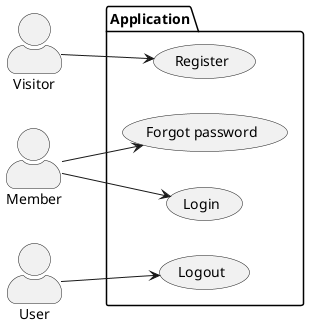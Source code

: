@startuml Authentication

skinparam actorStyle awesome
left to right direction

actor "Visitor" as visitor
actor "Member"as member
actor "User" as user

package Application {
    usecase Login as login
    usecase Register as register
    usecase "Forgot password" as forgot_password
    usecase Logout as logout
}

visitor --> register
member --> login
member --> forgot_password
user --> logout

@enduml